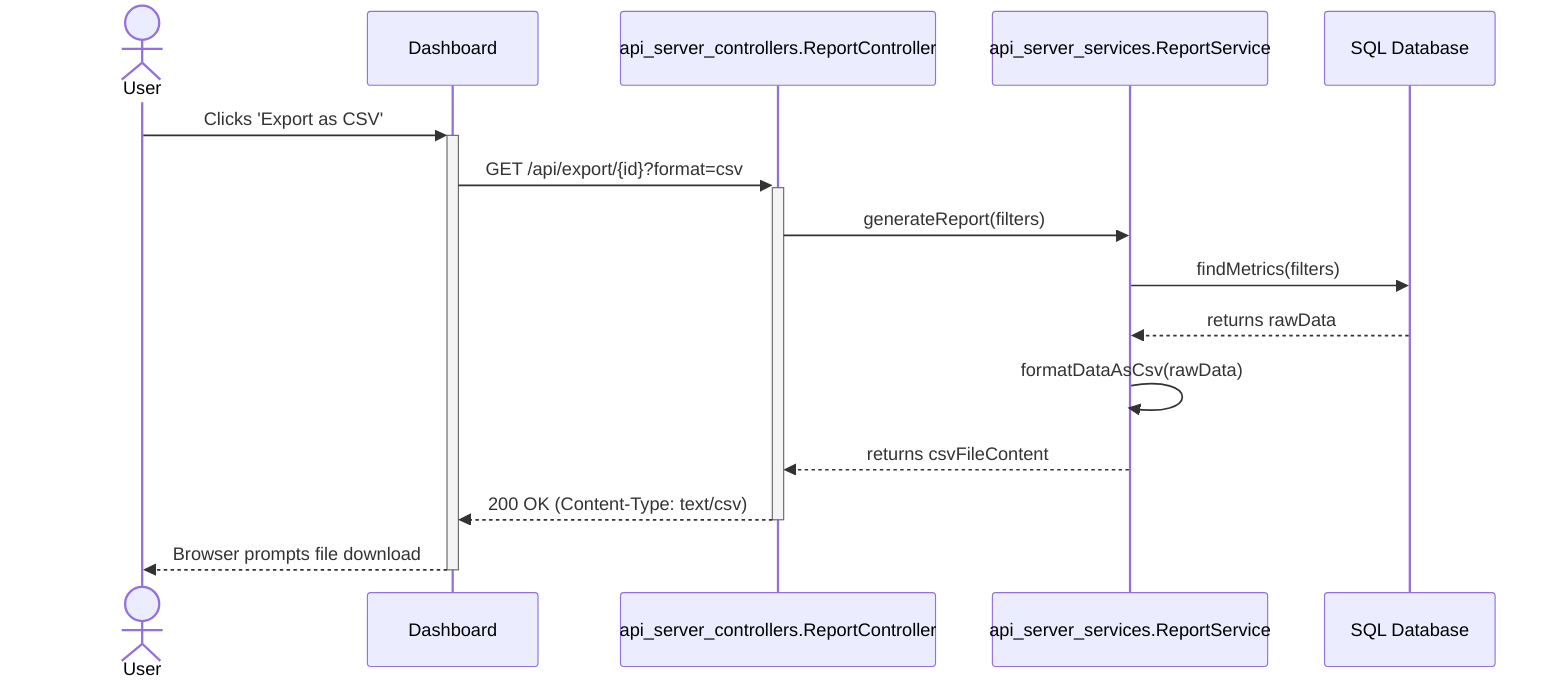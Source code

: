 sequenceDiagram
    actor User
    participant UI as Dashboard
    participant ReportController as api_server_controllers.ReportController
    participant ReportService as api_server_services.ReportService
    participant MetricsRepo as SQL Database

    User->>+UI: Clicks 'Export as CSV'
    UI->>+ReportController: GET /api/export/{id}?format=csv
    
    ReportController->>ReportService: generateReport(filters)
    ReportService->>MetricsRepo: findMetrics(filters)
    MetricsRepo-->>ReportService: returns rawData
    ReportService->>ReportService: formatDataAsCsv(rawData)
    ReportService-->>ReportController: returns csvFileContent
    
    ReportController-->>-UI: 200 OK (Content-Type: text/csv)
    UI-->>-User: Browser prompts file download